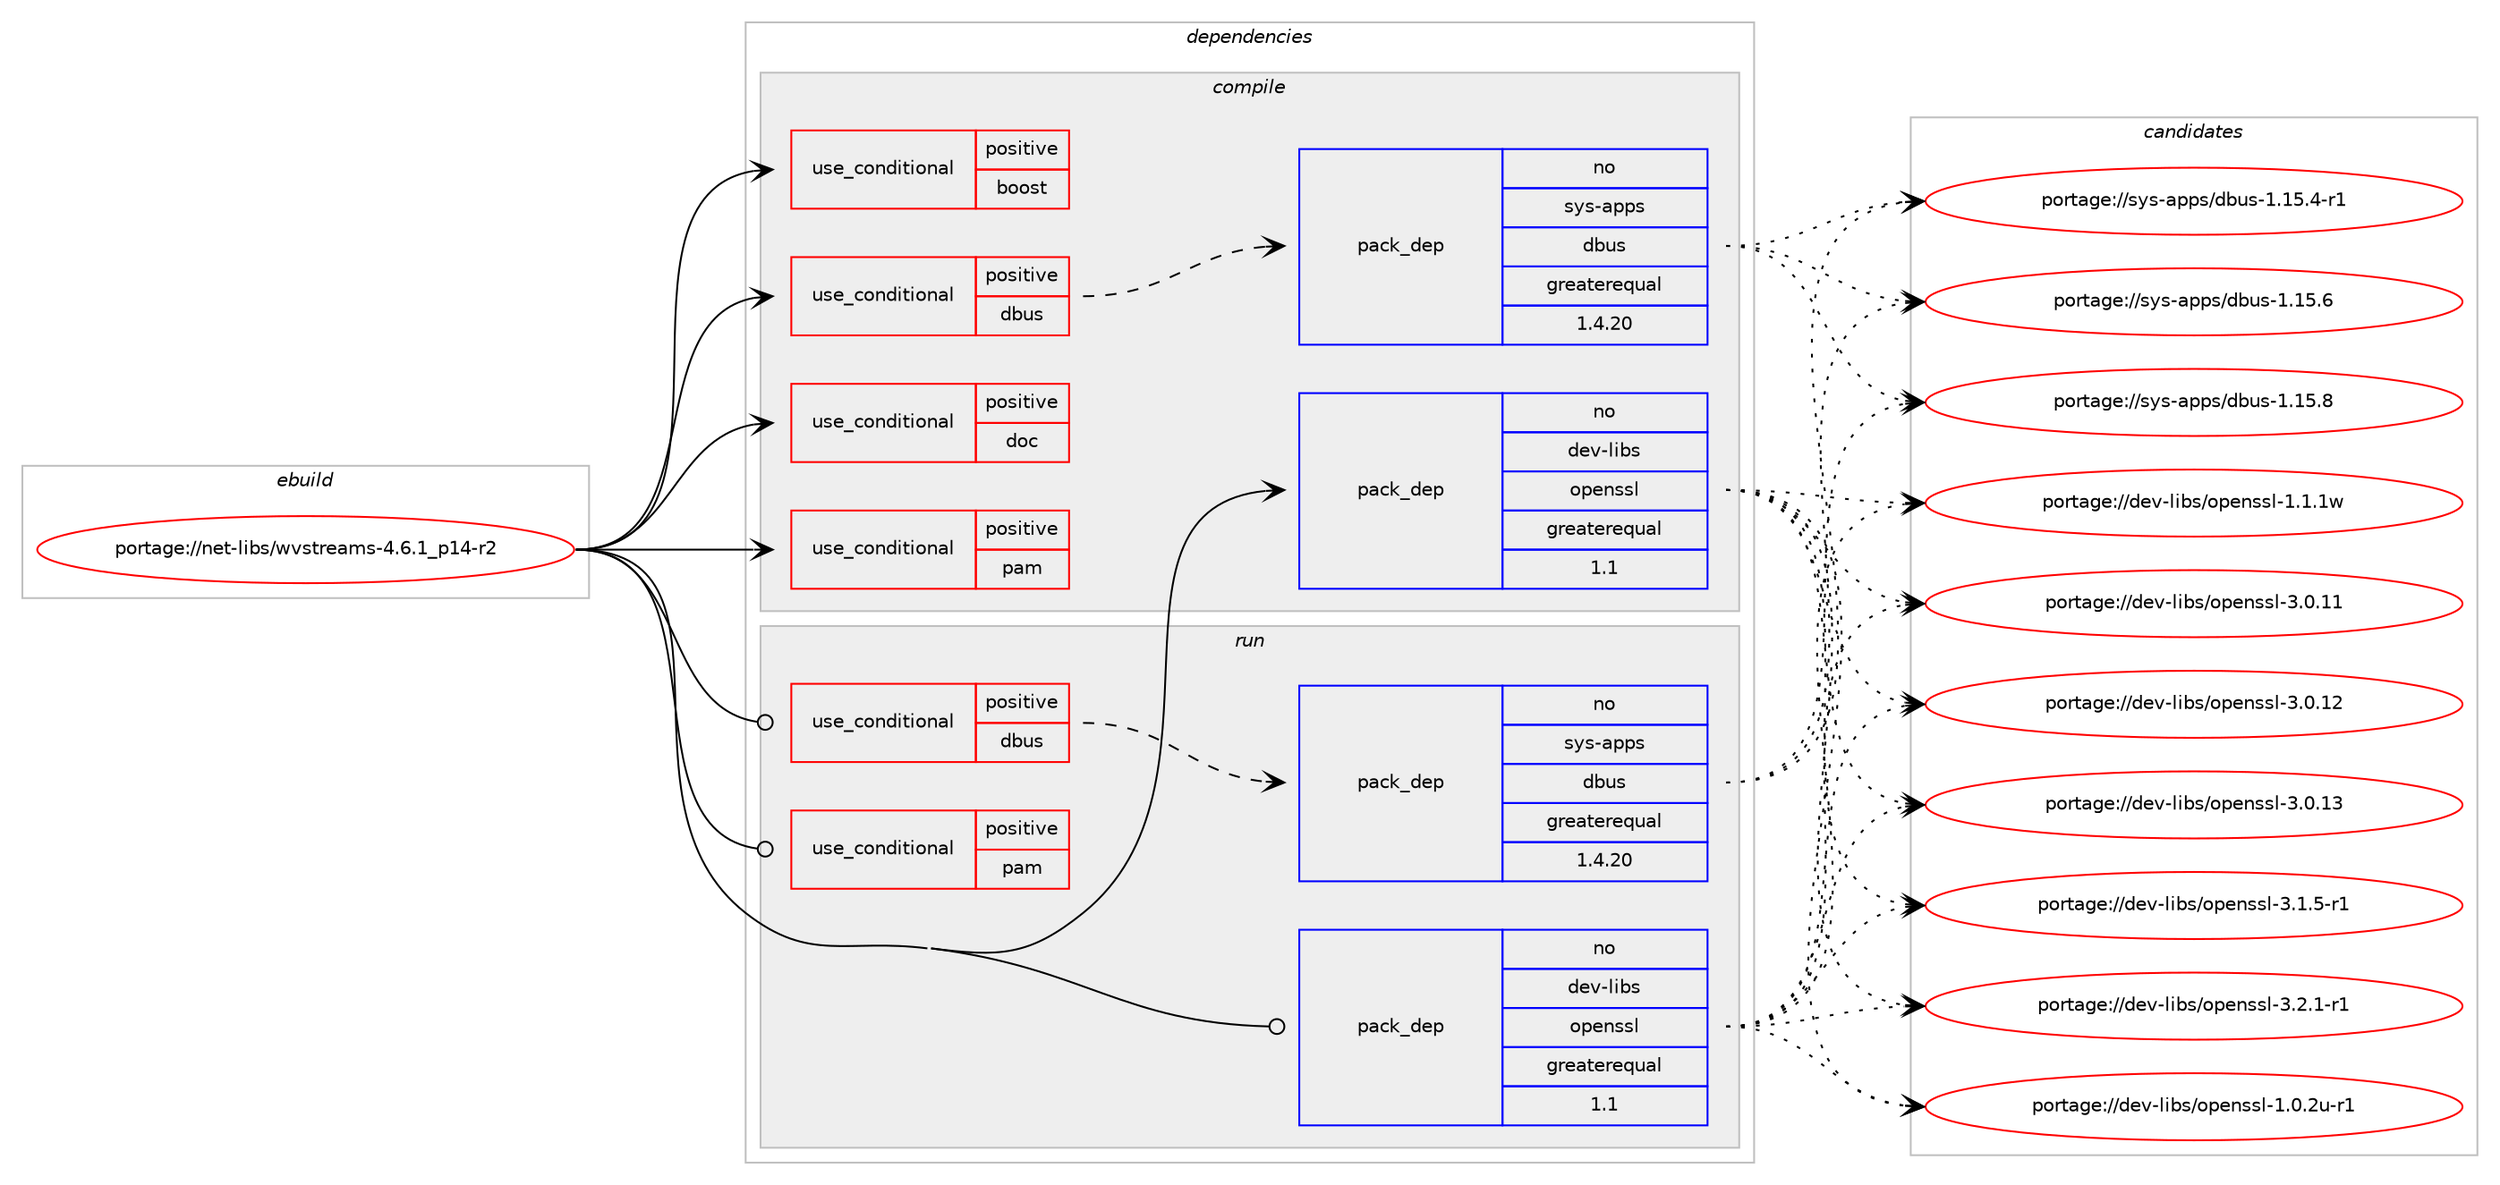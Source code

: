 digraph prolog {

# *************
# Graph options
# *************

newrank=true;
concentrate=true;
compound=true;
graph [rankdir=LR,fontname=Helvetica,fontsize=10,ranksep=1.5];#, ranksep=2.5, nodesep=0.2];
edge  [arrowhead=vee];
node  [fontname=Helvetica,fontsize=10];

# **********
# The ebuild
# **********

subgraph cluster_leftcol {
color=gray;
rank=same;
label=<<i>ebuild</i>>;
id [label="portage://net-libs/wvstreams-4.6.1_p14-r2", color=red, width=4, href="../net-libs/wvstreams-4.6.1_p14-r2.svg"];
}

# ****************
# The dependencies
# ****************

subgraph cluster_midcol {
color=gray;
label=<<i>dependencies</i>>;
subgraph cluster_compile {
fillcolor="#eeeeee";
style=filled;
label=<<i>compile</i>>;
subgraph cond2974 {
dependency4693 [label=<<TABLE BORDER="0" CELLBORDER="1" CELLSPACING="0" CELLPADDING="4"><TR><TD ROWSPAN="3" CELLPADDING="10">use_conditional</TD></TR><TR><TD>positive</TD></TR><TR><TD>boost</TD></TR></TABLE>>, shape=none, color=red];
# *** BEGIN UNKNOWN DEPENDENCY TYPE (TODO) ***
# dependency4693 -> package_dependency(portage://net-libs/wvstreams-4.6.1_p14-r2,install,no,dev-libs,boost,none,[,,],any_same_slot,[])
# *** END UNKNOWN DEPENDENCY TYPE (TODO) ***

}
id:e -> dependency4693:w [weight=20,style="solid",arrowhead="vee"];
subgraph cond2975 {
dependency4694 [label=<<TABLE BORDER="0" CELLBORDER="1" CELLSPACING="0" CELLPADDING="4"><TR><TD ROWSPAN="3" CELLPADDING="10">use_conditional</TD></TR><TR><TD>positive</TD></TR><TR><TD>dbus</TD></TR></TABLE>>, shape=none, color=red];
subgraph pack1667 {
dependency4695 [label=<<TABLE BORDER="0" CELLBORDER="1" CELLSPACING="0" CELLPADDING="4" WIDTH="220"><TR><TD ROWSPAN="6" CELLPADDING="30">pack_dep</TD></TR><TR><TD WIDTH="110">no</TD></TR><TR><TD>sys-apps</TD></TR><TR><TD>dbus</TD></TR><TR><TD>greaterequal</TD></TR><TR><TD>1.4.20</TD></TR></TABLE>>, shape=none, color=blue];
}
dependency4694:e -> dependency4695:w [weight=20,style="dashed",arrowhead="vee"];
}
id:e -> dependency4694:w [weight=20,style="solid",arrowhead="vee"];
subgraph cond2976 {
dependency4696 [label=<<TABLE BORDER="0" CELLBORDER="1" CELLSPACING="0" CELLPADDING="4"><TR><TD ROWSPAN="3" CELLPADDING="10">use_conditional</TD></TR><TR><TD>positive</TD></TR><TR><TD>doc</TD></TR></TABLE>>, shape=none, color=red];
# *** BEGIN UNKNOWN DEPENDENCY TYPE (TODO) ***
# dependency4696 -> package_dependency(portage://net-libs/wvstreams-4.6.1_p14-r2,install,no,app-text,doxygen,none,[,,],[],[])
# *** END UNKNOWN DEPENDENCY TYPE (TODO) ***

}
id:e -> dependency4696:w [weight=20,style="solid",arrowhead="vee"];
subgraph cond2977 {
dependency4697 [label=<<TABLE BORDER="0" CELLBORDER="1" CELLSPACING="0" CELLPADDING="4"><TR><TD ROWSPAN="3" CELLPADDING="10">use_conditional</TD></TR><TR><TD>positive</TD></TR><TR><TD>pam</TD></TR></TABLE>>, shape=none, color=red];
# *** BEGIN UNKNOWN DEPENDENCY TYPE (TODO) ***
# dependency4697 -> package_dependency(portage://net-libs/wvstreams-4.6.1_p14-r2,install,no,sys-libs,pam,none,[,,],[],[])
# *** END UNKNOWN DEPENDENCY TYPE (TODO) ***

}
id:e -> dependency4697:w [weight=20,style="solid",arrowhead="vee"];
subgraph pack1668 {
dependency4698 [label=<<TABLE BORDER="0" CELLBORDER="1" CELLSPACING="0" CELLPADDING="4" WIDTH="220"><TR><TD ROWSPAN="6" CELLPADDING="30">pack_dep</TD></TR><TR><TD WIDTH="110">no</TD></TR><TR><TD>dev-libs</TD></TR><TR><TD>openssl</TD></TR><TR><TD>greaterequal</TD></TR><TR><TD>1.1</TD></TR></TABLE>>, shape=none, color=blue];
}
id:e -> dependency4698:w [weight=20,style="solid",arrowhead="vee"];
# *** BEGIN UNKNOWN DEPENDENCY TYPE (TODO) ***
# id -> package_dependency(portage://net-libs/wvstreams-4.6.1_p14-r2,install,no,sys-libs,readline,none,[,,],[slot(0),equal],[])
# *** END UNKNOWN DEPENDENCY TYPE (TODO) ***

# *** BEGIN UNKNOWN DEPENDENCY TYPE (TODO) ***
# id -> package_dependency(portage://net-libs/wvstreams-4.6.1_p14-r2,install,no,sys-libs,zlib,none,[,,],[],[])
# *** END UNKNOWN DEPENDENCY TYPE (TODO) ***

# *** BEGIN UNKNOWN DEPENDENCY TYPE (TODO) ***
# id -> package_dependency(portage://net-libs/wvstreams-4.6.1_p14-r2,install,no,virtual,libcrypt,none,[,,],any_same_slot,[])
# *** END UNKNOWN DEPENDENCY TYPE (TODO) ***

# *** BEGIN UNKNOWN DEPENDENCY TYPE (TODO) ***
# id -> package_dependency(portage://net-libs/wvstreams-4.6.1_p14-r2,install,no,virtual,pkgconfig,none,[,,],[],[])
# *** END UNKNOWN DEPENDENCY TYPE (TODO) ***

}
subgraph cluster_compileandrun {
fillcolor="#eeeeee";
style=filled;
label=<<i>compile and run</i>>;
}
subgraph cluster_run {
fillcolor="#eeeeee";
style=filled;
label=<<i>run</i>>;
subgraph cond2978 {
dependency4699 [label=<<TABLE BORDER="0" CELLBORDER="1" CELLSPACING="0" CELLPADDING="4"><TR><TD ROWSPAN="3" CELLPADDING="10">use_conditional</TD></TR><TR><TD>positive</TD></TR><TR><TD>dbus</TD></TR></TABLE>>, shape=none, color=red];
subgraph pack1669 {
dependency4700 [label=<<TABLE BORDER="0" CELLBORDER="1" CELLSPACING="0" CELLPADDING="4" WIDTH="220"><TR><TD ROWSPAN="6" CELLPADDING="30">pack_dep</TD></TR><TR><TD WIDTH="110">no</TD></TR><TR><TD>sys-apps</TD></TR><TR><TD>dbus</TD></TR><TR><TD>greaterequal</TD></TR><TR><TD>1.4.20</TD></TR></TABLE>>, shape=none, color=blue];
}
dependency4699:e -> dependency4700:w [weight=20,style="dashed",arrowhead="vee"];
}
id:e -> dependency4699:w [weight=20,style="solid",arrowhead="odot"];
subgraph cond2979 {
dependency4701 [label=<<TABLE BORDER="0" CELLBORDER="1" CELLSPACING="0" CELLPADDING="4"><TR><TD ROWSPAN="3" CELLPADDING="10">use_conditional</TD></TR><TR><TD>positive</TD></TR><TR><TD>pam</TD></TR></TABLE>>, shape=none, color=red];
# *** BEGIN UNKNOWN DEPENDENCY TYPE (TODO) ***
# dependency4701 -> package_dependency(portage://net-libs/wvstreams-4.6.1_p14-r2,run,no,sys-libs,pam,none,[,,],[],[])
# *** END UNKNOWN DEPENDENCY TYPE (TODO) ***

}
id:e -> dependency4701:w [weight=20,style="solid",arrowhead="odot"];
subgraph pack1670 {
dependency4702 [label=<<TABLE BORDER="0" CELLBORDER="1" CELLSPACING="0" CELLPADDING="4" WIDTH="220"><TR><TD ROWSPAN="6" CELLPADDING="30">pack_dep</TD></TR><TR><TD WIDTH="110">no</TD></TR><TR><TD>dev-libs</TD></TR><TR><TD>openssl</TD></TR><TR><TD>greaterequal</TD></TR><TR><TD>1.1</TD></TR></TABLE>>, shape=none, color=blue];
}
id:e -> dependency4702:w [weight=20,style="solid",arrowhead="odot"];
# *** BEGIN UNKNOWN DEPENDENCY TYPE (TODO) ***
# id -> package_dependency(portage://net-libs/wvstreams-4.6.1_p14-r2,run,no,sys-libs,readline,none,[,,],[slot(0),equal],[])
# *** END UNKNOWN DEPENDENCY TYPE (TODO) ***

# *** BEGIN UNKNOWN DEPENDENCY TYPE (TODO) ***
# id -> package_dependency(portage://net-libs/wvstreams-4.6.1_p14-r2,run,no,sys-libs,zlib,none,[,,],[],[])
# *** END UNKNOWN DEPENDENCY TYPE (TODO) ***

# *** BEGIN UNKNOWN DEPENDENCY TYPE (TODO) ***
# id -> package_dependency(portage://net-libs/wvstreams-4.6.1_p14-r2,run,no,virtual,libcrypt,none,[,,],any_same_slot,[])
# *** END UNKNOWN DEPENDENCY TYPE (TODO) ***

}
}

# **************
# The candidates
# **************

subgraph cluster_choices {
rank=same;
color=gray;
label=<<i>candidates</i>>;

subgraph choice1667 {
color=black;
nodesep=1;
choice11512111545971121121154710098117115454946495346524511449 [label="portage://sys-apps/dbus-1.15.4-r1", color=red, width=4,href="../sys-apps/dbus-1.15.4-r1.svg"];
choice1151211154597112112115471009811711545494649534654 [label="portage://sys-apps/dbus-1.15.6", color=red, width=4,href="../sys-apps/dbus-1.15.6.svg"];
choice1151211154597112112115471009811711545494649534656 [label="portage://sys-apps/dbus-1.15.8", color=red, width=4,href="../sys-apps/dbus-1.15.8.svg"];
dependency4695:e -> choice11512111545971121121154710098117115454946495346524511449:w [style=dotted,weight="100"];
dependency4695:e -> choice1151211154597112112115471009811711545494649534654:w [style=dotted,weight="100"];
dependency4695:e -> choice1151211154597112112115471009811711545494649534656:w [style=dotted,weight="100"];
}
subgraph choice1668 {
color=black;
nodesep=1;
choice1001011184510810598115471111121011101151151084549464846501174511449 [label="portage://dev-libs/openssl-1.0.2u-r1", color=red, width=4,href="../dev-libs/openssl-1.0.2u-r1.svg"];
choice100101118451081059811547111112101110115115108454946494649119 [label="portage://dev-libs/openssl-1.1.1w", color=red, width=4,href="../dev-libs/openssl-1.1.1w.svg"];
choice10010111845108105981154711111210111011511510845514648464949 [label="portage://dev-libs/openssl-3.0.11", color=red, width=4,href="../dev-libs/openssl-3.0.11.svg"];
choice10010111845108105981154711111210111011511510845514648464950 [label="portage://dev-libs/openssl-3.0.12", color=red, width=4,href="../dev-libs/openssl-3.0.12.svg"];
choice10010111845108105981154711111210111011511510845514648464951 [label="portage://dev-libs/openssl-3.0.13", color=red, width=4,href="../dev-libs/openssl-3.0.13.svg"];
choice1001011184510810598115471111121011101151151084551464946534511449 [label="portage://dev-libs/openssl-3.1.5-r1", color=red, width=4,href="../dev-libs/openssl-3.1.5-r1.svg"];
choice1001011184510810598115471111121011101151151084551465046494511449 [label="portage://dev-libs/openssl-3.2.1-r1", color=red, width=4,href="../dev-libs/openssl-3.2.1-r1.svg"];
dependency4698:e -> choice1001011184510810598115471111121011101151151084549464846501174511449:w [style=dotted,weight="100"];
dependency4698:e -> choice100101118451081059811547111112101110115115108454946494649119:w [style=dotted,weight="100"];
dependency4698:e -> choice10010111845108105981154711111210111011511510845514648464949:w [style=dotted,weight="100"];
dependency4698:e -> choice10010111845108105981154711111210111011511510845514648464950:w [style=dotted,weight="100"];
dependency4698:e -> choice10010111845108105981154711111210111011511510845514648464951:w [style=dotted,weight="100"];
dependency4698:e -> choice1001011184510810598115471111121011101151151084551464946534511449:w [style=dotted,weight="100"];
dependency4698:e -> choice1001011184510810598115471111121011101151151084551465046494511449:w [style=dotted,weight="100"];
}
subgraph choice1669 {
color=black;
nodesep=1;
choice11512111545971121121154710098117115454946495346524511449 [label="portage://sys-apps/dbus-1.15.4-r1", color=red, width=4,href="../sys-apps/dbus-1.15.4-r1.svg"];
choice1151211154597112112115471009811711545494649534654 [label="portage://sys-apps/dbus-1.15.6", color=red, width=4,href="../sys-apps/dbus-1.15.6.svg"];
choice1151211154597112112115471009811711545494649534656 [label="portage://sys-apps/dbus-1.15.8", color=red, width=4,href="../sys-apps/dbus-1.15.8.svg"];
dependency4700:e -> choice11512111545971121121154710098117115454946495346524511449:w [style=dotted,weight="100"];
dependency4700:e -> choice1151211154597112112115471009811711545494649534654:w [style=dotted,weight="100"];
dependency4700:e -> choice1151211154597112112115471009811711545494649534656:w [style=dotted,weight="100"];
}
subgraph choice1670 {
color=black;
nodesep=1;
choice1001011184510810598115471111121011101151151084549464846501174511449 [label="portage://dev-libs/openssl-1.0.2u-r1", color=red, width=4,href="../dev-libs/openssl-1.0.2u-r1.svg"];
choice100101118451081059811547111112101110115115108454946494649119 [label="portage://dev-libs/openssl-1.1.1w", color=red, width=4,href="../dev-libs/openssl-1.1.1w.svg"];
choice10010111845108105981154711111210111011511510845514648464949 [label="portage://dev-libs/openssl-3.0.11", color=red, width=4,href="../dev-libs/openssl-3.0.11.svg"];
choice10010111845108105981154711111210111011511510845514648464950 [label="portage://dev-libs/openssl-3.0.12", color=red, width=4,href="../dev-libs/openssl-3.0.12.svg"];
choice10010111845108105981154711111210111011511510845514648464951 [label="portage://dev-libs/openssl-3.0.13", color=red, width=4,href="../dev-libs/openssl-3.0.13.svg"];
choice1001011184510810598115471111121011101151151084551464946534511449 [label="portage://dev-libs/openssl-3.1.5-r1", color=red, width=4,href="../dev-libs/openssl-3.1.5-r1.svg"];
choice1001011184510810598115471111121011101151151084551465046494511449 [label="portage://dev-libs/openssl-3.2.1-r1", color=red, width=4,href="../dev-libs/openssl-3.2.1-r1.svg"];
dependency4702:e -> choice1001011184510810598115471111121011101151151084549464846501174511449:w [style=dotted,weight="100"];
dependency4702:e -> choice100101118451081059811547111112101110115115108454946494649119:w [style=dotted,weight="100"];
dependency4702:e -> choice10010111845108105981154711111210111011511510845514648464949:w [style=dotted,weight="100"];
dependency4702:e -> choice10010111845108105981154711111210111011511510845514648464950:w [style=dotted,weight="100"];
dependency4702:e -> choice10010111845108105981154711111210111011511510845514648464951:w [style=dotted,weight="100"];
dependency4702:e -> choice1001011184510810598115471111121011101151151084551464946534511449:w [style=dotted,weight="100"];
dependency4702:e -> choice1001011184510810598115471111121011101151151084551465046494511449:w [style=dotted,weight="100"];
}
}

}
